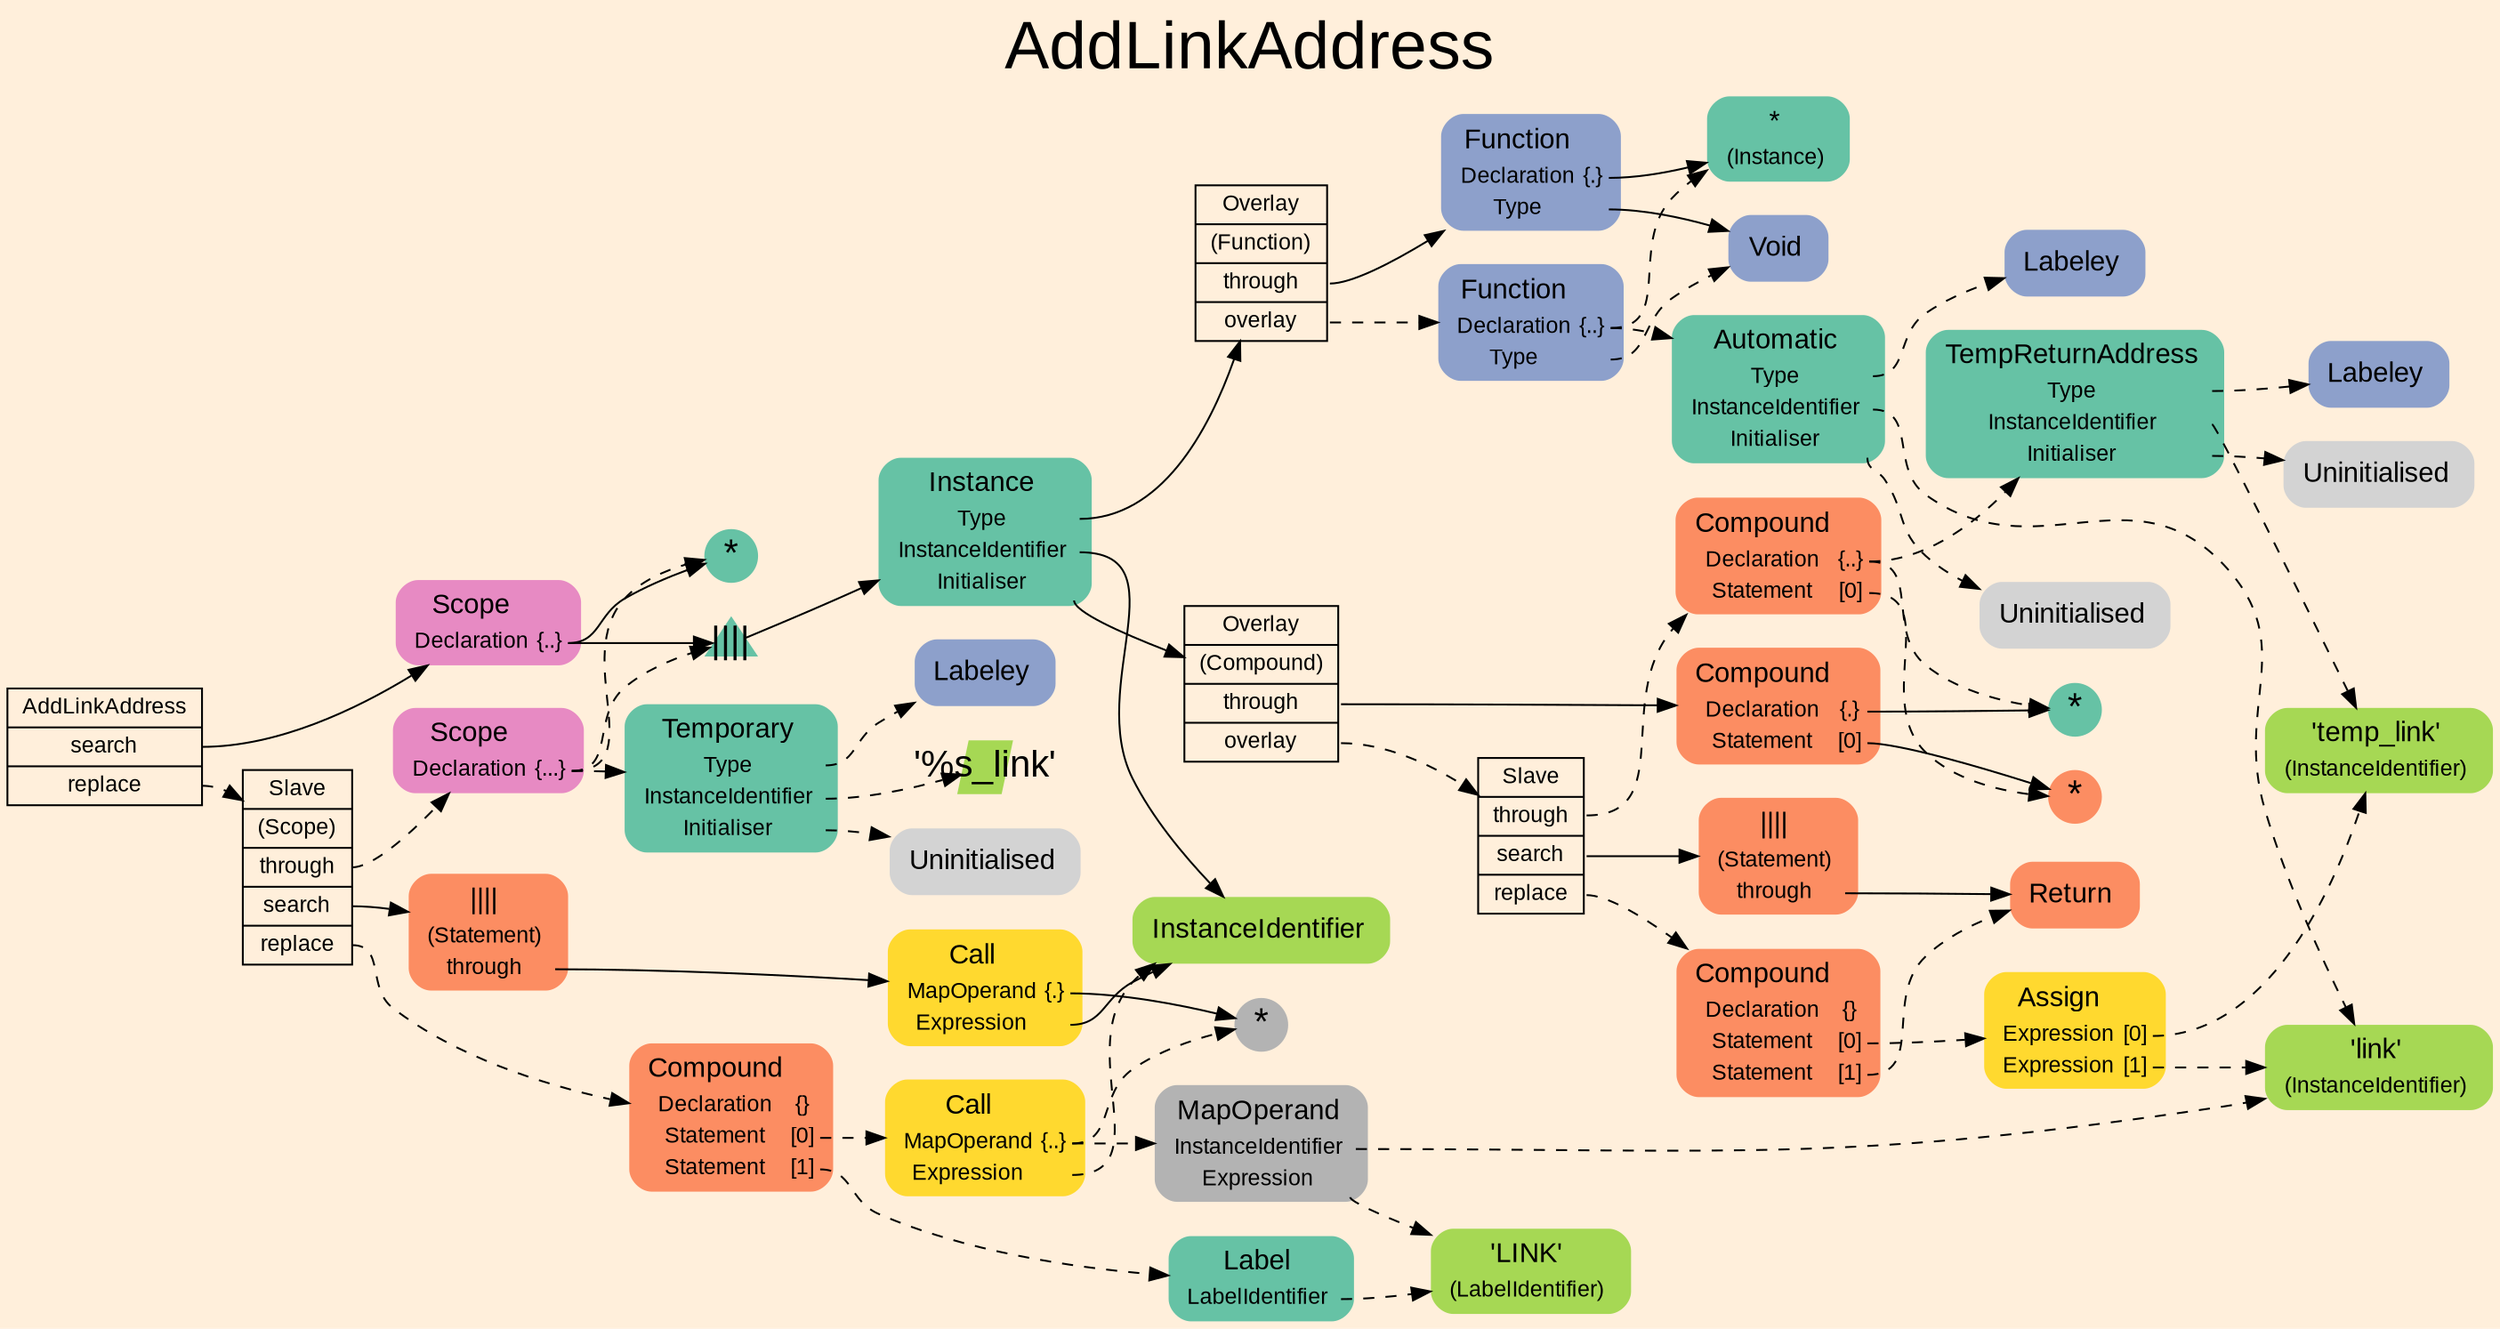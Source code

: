 digraph "AddLinkAddress" {
label = "AddLinkAddress"
labelloc = t
fontsize = "36"
graph [
    rankdir = "LR"
    ranksep = 0.3
    bgcolor = antiquewhite1
    color = black
    fontcolor = black
    fontname = "Arial"
];
node [
    fontname = "Arial"
];
edge [
    fontname = "Arial"
];

// -------------------- transformation figure --------------------
"CR#P27-0" [
    shape = "record"
    fillcolor = antiquewhite1
    label = "<fixed> AddLinkAddress | <port0> search | <port1> replace"
    style = "filled"
    fontsize = "12"
    color = black
    fontcolor = black
];

"#B-2-369" [
    shape = "plaintext"
    fillcolor = "/set28/4"
    label = <<TABLE BORDER="0" CELLBORDER="0" CELLSPACING="0">
     <TR><TD><FONT POINT-SIZE="15.0">Scope</FONT></TD><TD></TD></TR>
     <TR><TD>Declaration</TD><TD PORT="port0">{..}</TD></TR>
    </TABLE>>
    style = "rounded,filled"
    fontsize = "12"
];

"#B-2-381" [
    shape = "triangle"
    fillcolor = "/set28/1"
    label = <||||>
    style = "filled"
    fontsize = "20"
    penwidth = 0.0
    fixedsize = true
    width = 0.4
    height = 0.4
];

"#B-2-382" [
    shape = "plaintext"
    fillcolor = "/set28/1"
    label = <<TABLE BORDER="0" CELLBORDER="0" CELLSPACING="0">
     <TR><TD><FONT POINT-SIZE="15.0">Instance</FONT></TD><TD></TD></TR>
     <TR><TD>Type</TD><TD PORT="port0"></TD></TR>
     <TR><TD>InstanceIdentifier</TD><TD PORT="port1"></TD></TR>
     <TR><TD>Initialiser</TD><TD PORT="port2"></TD></TR>
    </TABLE>>
    style = "rounded,filled"
    fontsize = "12"
];

"#B-2-400" [
    shape = "record"
    fillcolor = antiquewhite1
    label = "<fixed> Overlay | <port0> (Function) | <port1> through | <port2> overlay"
    style = "filled"
    fontsize = "12"
    color = black
    fontcolor = black
];

"#B-2-401" [
    shape = "plaintext"
    fillcolor = "/set28/3"
    label = <<TABLE BORDER="0" CELLBORDER="0" CELLSPACING="0">
     <TR><TD><FONT POINT-SIZE="15.0">Function</FONT></TD><TD></TD></TR>
     <TR><TD>Declaration</TD><TD PORT="port0">{.}</TD></TR>
     <TR><TD>Type</TD><TD PORT="port1"></TD></TR>
    </TABLE>>
    style = "rounded,filled"
    fontsize = "12"
];

"#B-2-421" [
    shape = "plaintext"
    fillcolor = "/set28/1"
    label = <<TABLE BORDER="0" CELLBORDER="0" CELLSPACING="0">
     <TR><TD><FONT POINT-SIZE="15.0">*</FONT></TD><TD></TD></TR>
     <TR><TD>(Instance)</TD><TD PORT="port0"></TD></TR>
    </TABLE>>
    style = "rounded,filled"
    fontsize = "12"
];

"#B-2-420" [
    shape = "plaintext"
    fillcolor = "/set28/3"
    label = <<TABLE BORDER="0" CELLBORDER="0" CELLSPACING="0">
     <TR><TD><FONT POINT-SIZE="15.0">Void</FONT></TD><TD></TD></TR>
    </TABLE>>
    style = "rounded,filled"
    fontsize = "12"
];

"#B-2-402" [
    shape = "plaintext"
    fillcolor = "/set28/3"
    label = <<TABLE BORDER="0" CELLBORDER="0" CELLSPACING="0">
     <TR><TD><FONT POINT-SIZE="15.0">Function</FONT></TD><TD></TD></TR>
     <TR><TD>Declaration</TD><TD PORT="port0">{..}</TD></TR>
     <TR><TD>Type</TD><TD PORT="port1"></TD></TR>
    </TABLE>>
    style = "rounded,filled"
    fontsize = "12"
];

"#B-2-375" [
    shape = "plaintext"
    fillcolor = "/set28/1"
    label = <<TABLE BORDER="0" CELLBORDER="0" CELLSPACING="0">
     <TR><TD><FONT POINT-SIZE="15.0">Automatic</FONT></TD><TD></TD></TR>
     <TR><TD>Type</TD><TD PORT="port0"></TD></TR>
     <TR><TD>InstanceIdentifier</TD><TD PORT="port1"></TD></TR>
     <TR><TD>Initialiser</TD><TD PORT="port2"></TD></TR>
    </TABLE>>
    style = "rounded,filled"
    fontsize = "12"
];

"#B-2-422" [
    shape = "plaintext"
    fillcolor = "/set28/3"
    label = <<TABLE BORDER="0" CELLBORDER="0" CELLSPACING="0">
     <TR><TD><FONT POINT-SIZE="15.0">Labeley</FONT></TD><TD></TD></TR>
    </TABLE>>
    style = "rounded,filled"
    fontsize = "12"
];

"#B-2-376" [
    shape = "plaintext"
    fillcolor = "/set28/5"
    label = <<TABLE BORDER="0" CELLBORDER="0" CELLSPACING="0">
     <TR><TD><FONT POINT-SIZE="15.0">'link'</FONT></TD><TD></TD></TR>
     <TR><TD>(InstanceIdentifier)</TD><TD PORT="port0"></TD></TR>
    </TABLE>>
    style = "rounded,filled"
    fontsize = "12"
];

"#B-2-423" [
    shape = "plaintext"
    label = <<TABLE BORDER="0" CELLBORDER="0" CELLSPACING="0">
     <TR><TD><FONT POINT-SIZE="15.0">Uninitialised</FONT></TD><TD></TD></TR>
    </TABLE>>
    style = "rounded,filled"
    fontsize = "12"
];

"#B-2-404" [
    shape = "plaintext"
    fillcolor = "/set28/5"
    label = <<TABLE BORDER="0" CELLBORDER="0" CELLSPACING="0">
     <TR><TD><FONT POINT-SIZE="15.0">InstanceIdentifier</FONT></TD><TD></TD></TR>
    </TABLE>>
    style = "rounded,filled"
    fontsize = "12"
];

"#B-2-383" [
    shape = "record"
    fillcolor = antiquewhite1
    label = "<fixed> Overlay | <port0> (Compound) | <port1> through | <port2> overlay"
    style = "filled"
    fontsize = "12"
    color = black
    fontcolor = black
];

"#B-2-384" [
    shape = "plaintext"
    fillcolor = "/set28/2"
    label = <<TABLE BORDER="0" CELLBORDER="0" CELLSPACING="0">
     <TR><TD><FONT POINT-SIZE="15.0">Compound</FONT></TD><TD></TD></TR>
     <TR><TD>Declaration</TD><TD PORT="port0">{.}</TD></TR>
     <TR><TD>Statement</TD><TD PORT="port1">[0]</TD></TR>
    </TABLE>>
    style = "rounded,filled"
    fontsize = "12"
];

"#B-2-386" [
    shape = "circle"
    fillcolor = "/set28/1"
    label = <*>
    style = "filled"
    fontsize = "20"
    penwidth = 0.0
    fixedsize = true
    width = 0.4
    height = 0.4
];

"#B-2-387" [
    shape = "circle"
    fillcolor = "/set28/2"
    label = <*>
    style = "filled"
    fontsize = "20"
    penwidth = 0.0
    fixedsize = true
    width = 0.4
    height = 0.4
];

"#B-2-417" [
    shape = "record"
    fillcolor = antiquewhite1
    label = "<fixed> Slave | <port0> through | <port1> search | <port2> replace"
    style = "filled"
    fontsize = "12"
    color = black
    fontcolor = black
];

"#B-2-385" [
    shape = "plaintext"
    fillcolor = "/set28/2"
    label = <<TABLE BORDER="0" CELLBORDER="0" CELLSPACING="0">
     <TR><TD><FONT POINT-SIZE="15.0">Compound</FONT></TD><TD></TD></TR>
     <TR><TD>Declaration</TD><TD PORT="port0">{..}</TD></TR>
     <TR><TD>Statement</TD><TD PORT="port1">[0]</TD></TR>
    </TABLE>>
    style = "rounded,filled"
    fontsize = "12"
];

"#B-2-377" [
    shape = "plaintext"
    fillcolor = "/set28/1"
    label = <<TABLE BORDER="0" CELLBORDER="0" CELLSPACING="0">
     <TR><TD><FONT POINT-SIZE="15.0">TempReturnAddress</FONT></TD><TD></TD></TR>
     <TR><TD>Type</TD><TD PORT="port0"></TD></TR>
     <TR><TD>InstanceIdentifier</TD><TD PORT="port1"></TD></TR>
     <TR><TD>Initialiser</TD><TD PORT="port2"></TD></TR>
    </TABLE>>
    style = "rounded,filled"
    fontsize = "12"
];

"#B-2-424" [
    shape = "plaintext"
    fillcolor = "/set28/3"
    label = <<TABLE BORDER="0" CELLBORDER="0" CELLSPACING="0">
     <TR><TD><FONT POINT-SIZE="15.0">Labeley</FONT></TD><TD></TD></TR>
    </TABLE>>
    style = "rounded,filled"
    fontsize = "12"
];

"#B-2-378" [
    shape = "plaintext"
    fillcolor = "/set28/5"
    label = <<TABLE BORDER="0" CELLBORDER="0" CELLSPACING="0">
     <TR><TD><FONT POINT-SIZE="15.0">'temp_link'</FONT></TD><TD></TD></TR>
     <TR><TD>(InstanceIdentifier)</TD><TD PORT="port0"></TD></TR>
    </TABLE>>
    style = "rounded,filled"
    fontsize = "12"
];

"#B-2-425" [
    shape = "plaintext"
    label = <<TABLE BORDER="0" CELLBORDER="0" CELLSPACING="0">
     <TR><TD><FONT POINT-SIZE="15.0">Uninitialised</FONT></TD><TD></TD></TR>
    </TABLE>>
    style = "rounded,filled"
    fontsize = "12"
];

"#B-2-415" [
    shape = "plaintext"
    fillcolor = "/set28/2"
    label = <<TABLE BORDER="0" CELLBORDER="0" CELLSPACING="0">
     <TR><TD><FONT POINT-SIZE="15.0">||||</FONT></TD><TD></TD></TR>
     <TR><TD>(Statement)</TD><TD PORT="port0"></TD></TR>
     <TR><TD>through</TD><TD PORT="port1"></TD></TR>
    </TABLE>>
    style = "rounded,filled"
    fontsize = "12"
];

"#B-2-405" [
    shape = "plaintext"
    fillcolor = "/set28/2"
    label = <<TABLE BORDER="0" CELLBORDER="0" CELLSPACING="0">
     <TR><TD><FONT POINT-SIZE="15.0">Return</FONT></TD><TD></TD></TR>
    </TABLE>>
    style = "rounded,filled"
    fontsize = "12"
];

"#B-2-406" [
    shape = "plaintext"
    fillcolor = "/set28/2"
    label = <<TABLE BORDER="0" CELLBORDER="0" CELLSPACING="0">
     <TR><TD><FONT POINT-SIZE="15.0">Compound</FONT></TD><TD></TD></TR>
     <TR><TD>Declaration</TD><TD PORT="port0">{}</TD></TR>
     <TR><TD>Statement</TD><TD PORT="port1">[0]</TD></TR>
     <TR><TD>Statement</TD><TD PORT="port2">[1]</TD></TR>
    </TABLE>>
    style = "rounded,filled"
    fontsize = "12"
];

"#B-2-408" [
    shape = "plaintext"
    fillcolor = "/set28/6"
    label = <<TABLE BORDER="0" CELLBORDER="0" CELLSPACING="0">
     <TR><TD><FONT POINT-SIZE="15.0">Assign</FONT></TD><TD></TD></TR>
     <TR><TD>Expression</TD><TD PORT="port0">[0]</TD></TR>
     <TR><TD>Expression</TD><TD PORT="port1">[1]</TD></TR>
    </TABLE>>
    style = "rounded,filled"
    fontsize = "12"
];

"#B-2-371" [
    shape = "circle"
    fillcolor = "/set28/1"
    label = <*>
    style = "filled"
    fontsize = "20"
    penwidth = 0.0
    fixedsize = true
    width = 0.4
    height = 0.4
];

"#B-2-419" [
    shape = "record"
    fillcolor = antiquewhite1
    label = "<fixed> Slave | <port0> (Scope) | <port1> through | <port2> search | <port3> replace"
    style = "filled"
    fontsize = "12"
    color = black
    fontcolor = black
];

"#B-2-370" [
    shape = "plaintext"
    fillcolor = "/set28/4"
    label = <<TABLE BORDER="0" CELLBORDER="0" CELLSPACING="0">
     <TR><TD><FONT POINT-SIZE="15.0">Scope</FONT></TD><TD></TD></TR>
     <TR><TD>Declaration</TD><TD PORT="port0">{...}</TD></TR>
    </TABLE>>
    style = "rounded,filled"
    fontsize = "12"
];

"#B-2-373" [
    shape = "plaintext"
    fillcolor = "/set28/1"
    label = <<TABLE BORDER="0" CELLBORDER="0" CELLSPACING="0">
     <TR><TD><FONT POINT-SIZE="15.0">Temporary</FONT></TD><TD></TD></TR>
     <TR><TD>Type</TD><TD PORT="port0"></TD></TR>
     <TR><TD>InstanceIdentifier</TD><TD PORT="port1"></TD></TR>
     <TR><TD>Initialiser</TD><TD PORT="port2"></TD></TR>
    </TABLE>>
    style = "rounded,filled"
    fontsize = "12"
];

"#B-2-426" [
    shape = "plaintext"
    fillcolor = "/set28/3"
    label = <<TABLE BORDER="0" CELLBORDER="0" CELLSPACING="0">
     <TR><TD><FONT POINT-SIZE="15.0">Labeley</FONT></TD><TD></TD></TR>
    </TABLE>>
    style = "rounded,filled"
    fontsize = "12"
];

"#B-2-374" [
    shape = "parallelogram"
    fillcolor = "/set28/5"
    label = <'%s_link'>
    style = "filled"
    fontsize = "20"
    penwidth = 0.0
    fixedsize = true
    width = 0.4
    height = 0.4
];

"#B-2-427" [
    shape = "plaintext"
    label = <<TABLE BORDER="0" CELLBORDER="0" CELLSPACING="0">
     <TR><TD><FONT POINT-SIZE="15.0">Uninitialised</FONT></TD><TD></TD></TR>
    </TABLE>>
    style = "rounded,filled"
    fontsize = "12"
];

"#B-2-414" [
    shape = "plaintext"
    fillcolor = "/set28/2"
    label = <<TABLE BORDER="0" CELLBORDER="0" CELLSPACING="0">
     <TR><TD><FONT POINT-SIZE="15.0">||||</FONT></TD><TD></TD></TR>
     <TR><TD>(Statement)</TD><TD PORT="port0"></TD></TR>
     <TR><TD>through</TD><TD PORT="port1"></TD></TR>
    </TABLE>>
    style = "rounded,filled"
    fontsize = "12"
];

"#B-2-390" [
    shape = "plaintext"
    fillcolor = "/set28/6"
    label = <<TABLE BORDER="0" CELLBORDER="0" CELLSPACING="0">
     <TR><TD><FONT POINT-SIZE="15.0">Call</FONT></TD><TD></TD></TR>
     <TR><TD>MapOperand</TD><TD PORT="port0">{.}</TD></TR>
     <TR><TD>Expression</TD><TD PORT="port1"></TD></TR>
    </TABLE>>
    style = "rounded,filled"
    fontsize = "12"
];

"#B-2-418" [
    shape = "circle"
    fillcolor = "/set28/8"
    label = <*>
    style = "filled"
    fontsize = "20"
    penwidth = 0.0
    fixedsize = true
    width = 0.4
    height = 0.4
];

"#B-2-392" [
    shape = "plaintext"
    fillcolor = "/set28/2"
    label = <<TABLE BORDER="0" CELLBORDER="0" CELLSPACING="0">
     <TR><TD><FONT POINT-SIZE="15.0">Compound</FONT></TD><TD></TD></TR>
     <TR><TD>Declaration</TD><TD PORT="port0">{}</TD></TR>
     <TR><TD>Statement</TD><TD PORT="port1">[0]</TD></TR>
     <TR><TD>Statement</TD><TD PORT="port2">[1]</TD></TR>
    </TABLE>>
    style = "rounded,filled"
    fontsize = "12"
];

"#B-2-391" [
    shape = "plaintext"
    fillcolor = "/set28/6"
    label = <<TABLE BORDER="0" CELLBORDER="0" CELLSPACING="0">
     <TR><TD><FONT POINT-SIZE="15.0">Call</FONT></TD><TD></TD></TR>
     <TR><TD>MapOperand</TD><TD PORT="port0">{..}</TD></TR>
     <TR><TD>Expression</TD><TD PORT="port1"></TD></TR>
    </TABLE>>
    style = "rounded,filled"
    fontsize = "12"
];

"#B-2-416" [
    shape = "plaintext"
    fillcolor = "/set28/8"
    label = <<TABLE BORDER="0" CELLBORDER="0" CELLSPACING="0">
     <TR><TD><FONT POINT-SIZE="15.0">MapOperand</FONT></TD><TD></TD></TR>
     <TR><TD>InstanceIdentifier</TD><TD PORT="port0"></TD></TR>
     <TR><TD>Expression</TD><TD PORT="port1"></TD></TR>
    </TABLE>>
    style = "rounded,filled"
    fontsize = "12"
];

"#B-2-395" [
    shape = "plaintext"
    fillcolor = "/set28/5"
    label = <<TABLE BORDER="0" CELLBORDER="0" CELLSPACING="0">
     <TR><TD><FONT POINT-SIZE="15.0">'LINK'</FONT></TD><TD></TD></TR>
     <TR><TD>(LabelIdentifier)</TD><TD PORT="port0"></TD></TR>
    </TABLE>>
    style = "rounded,filled"
    fontsize = "12"
];

"#B-2-394" [
    shape = "plaintext"
    fillcolor = "/set28/1"
    label = <<TABLE BORDER="0" CELLBORDER="0" CELLSPACING="0">
     <TR><TD><FONT POINT-SIZE="15.0">Label</FONT></TD><TD></TD></TR>
     <TR><TD>LabelIdentifier</TD><TD PORT="port0"></TD></TR>
    </TABLE>>
    style = "rounded,filled"
    fontsize = "12"
];


// -------------------- links --------------------
// links for block CR#P27-0
"CR#P27-0":port0 -> "#B-2-369" [
    color = black
    fontcolor = black
];

"CR#P27-0":port1 -> "#B-2-419" [
    style="dashed"
    color = black
    fontcolor = black
];

// links for block #B-2-369
"#B-2-369":port0 -> "#B-2-381" [
    color = black
    fontcolor = black
];

"#B-2-369":port0 -> "#B-2-371" [
    color = black
    fontcolor = black
];

// links for block #B-2-381
"#B-2-381" -> "#B-2-382" [
    color = black
    fontcolor = black
];

// links for block #B-2-382
"#B-2-382":port0 -> "#B-2-400" [
    color = black
    fontcolor = black
];

"#B-2-382":port1 -> "#B-2-404" [
    color = black
    fontcolor = black
];

"#B-2-382":port2 -> "#B-2-383" [
    color = black
    fontcolor = black
];

// links for block #B-2-400
"#B-2-400":port1 -> "#B-2-401" [
    color = black
    fontcolor = black
];

"#B-2-400":port2 -> "#B-2-402" [
    style="dashed"
    color = black
    fontcolor = black
];

// links for block #B-2-401
"#B-2-401":port0 -> "#B-2-421" [
    color = black
    fontcolor = black
];

"#B-2-401":port1 -> "#B-2-420" [
    color = black
    fontcolor = black
];

// links for block #B-2-421
// links for block #B-2-420
// links for block #B-2-402
"#B-2-402":port0 -> "#B-2-421" [
    style="dashed"
    color = black
    fontcolor = black
];

"#B-2-402":port0 -> "#B-2-375" [
    style="dashed"
    color = black
    fontcolor = black
];

"#B-2-402":port1 -> "#B-2-420" [
    style="dashed"
    color = black
    fontcolor = black
];

// links for block #B-2-375
"#B-2-375":port0 -> "#B-2-422" [
    style="dashed"
    color = black
    fontcolor = black
];

"#B-2-375":port1 -> "#B-2-376" [
    style="dashed"
    color = black
    fontcolor = black
];

"#B-2-375":port2 -> "#B-2-423" [
    style="dashed"
    color = black
    fontcolor = black
];

// links for block #B-2-422
// links for block #B-2-376
// links for block #B-2-423
// links for block #B-2-404
// links for block #B-2-383
"#B-2-383":port1 -> "#B-2-384" [
    color = black
    fontcolor = black
];

"#B-2-383":port2 -> "#B-2-417" [
    style="dashed"
    color = black
    fontcolor = black
];

// links for block #B-2-384
"#B-2-384":port0 -> "#B-2-386" [
    color = black
    fontcolor = black
];

"#B-2-384":port1 -> "#B-2-387" [
    color = black
    fontcolor = black
];

// links for block #B-2-386
// links for block #B-2-387
// links for block #B-2-417
"#B-2-417":port0 -> "#B-2-385" [
    style="dashed"
    color = black
    fontcolor = black
];

"#B-2-417":port1 -> "#B-2-415" [
    color = black
    fontcolor = black
];

"#B-2-417":port2 -> "#B-2-406" [
    style="dashed"
    color = black
    fontcolor = black
];

// links for block #B-2-385
"#B-2-385":port0 -> "#B-2-386" [
    style="dashed"
    color = black
    fontcolor = black
];

"#B-2-385":port0 -> "#B-2-377" [
    style="dashed"
    color = black
    fontcolor = black
];

"#B-2-385":port1 -> "#B-2-387" [
    style="dashed"
    color = black
    fontcolor = black
];

// links for block #B-2-377
"#B-2-377":port0 -> "#B-2-424" [
    style="dashed"
    color = black
    fontcolor = black
];

"#B-2-377":port1 -> "#B-2-378" [
    style="dashed"
    color = black
    fontcolor = black
];

"#B-2-377":port2 -> "#B-2-425" [
    style="dashed"
    color = black
    fontcolor = black
];

// links for block #B-2-424
// links for block #B-2-378
// links for block #B-2-425
// links for block #B-2-415
"#B-2-415":port1 -> "#B-2-405" [
    color = black
    fontcolor = black
];

// links for block #B-2-405
// links for block #B-2-406
"#B-2-406":port1 -> "#B-2-408" [
    style="dashed"
    color = black
    fontcolor = black
];

"#B-2-406":port2 -> "#B-2-405" [
    style="dashed"
    color = black
    fontcolor = black
];

// links for block #B-2-408
"#B-2-408":port0 -> "#B-2-378" [
    style="dashed"
    color = black
    fontcolor = black
];

"#B-2-408":port1 -> "#B-2-376" [
    style="dashed"
    color = black
    fontcolor = black
];

// links for block #B-2-371
// links for block #B-2-419
"#B-2-419":port1 -> "#B-2-370" [
    style="dashed"
    color = black
    fontcolor = black
];

"#B-2-419":port2 -> "#B-2-414" [
    color = black
    fontcolor = black
];

"#B-2-419":port3 -> "#B-2-392" [
    style="dashed"
    color = black
    fontcolor = black
];

// links for block #B-2-370
"#B-2-370":port0 -> "#B-2-381" [
    style="dashed"
    color = black
    fontcolor = black
];

"#B-2-370":port0 -> "#B-2-371" [
    style="dashed"
    color = black
    fontcolor = black
];

"#B-2-370":port0 -> "#B-2-373" [
    style="dashed"
    color = black
    fontcolor = black
];

// links for block #B-2-373
"#B-2-373":port0 -> "#B-2-426" [
    style="dashed"
    color = black
    fontcolor = black
];

"#B-2-373":port1 -> "#B-2-374" [
    style="dashed"
    color = black
    fontcolor = black
];

"#B-2-373":port2 -> "#B-2-427" [
    style="dashed"
    color = black
    fontcolor = black
];

// links for block #B-2-426
// links for block #B-2-374
// links for block #B-2-427
// links for block #B-2-414
"#B-2-414":port1 -> "#B-2-390" [
    color = black
    fontcolor = black
];

// links for block #B-2-390
"#B-2-390":port0 -> "#B-2-418" [
    color = black
    fontcolor = black
];

"#B-2-390":port1 -> "#B-2-404" [
    color = black
    fontcolor = black
];

// links for block #B-2-418
// links for block #B-2-392
"#B-2-392":port1 -> "#B-2-391" [
    style="dashed"
    color = black
    fontcolor = black
];

"#B-2-392":port2 -> "#B-2-394" [
    style="dashed"
    color = black
    fontcolor = black
];

// links for block #B-2-391
"#B-2-391":port0 -> "#B-2-418" [
    style="dashed"
    color = black
    fontcolor = black
];

"#B-2-391":port0 -> "#B-2-416" [
    style="dashed"
    color = black
    fontcolor = black
];

"#B-2-391":port1 -> "#B-2-404" [
    style="dashed"
    color = black
    fontcolor = black
];

// links for block #B-2-416
"#B-2-416":port0 -> "#B-2-376" [
    style="dashed"
    color = black
    fontcolor = black
];

"#B-2-416":port1 -> "#B-2-395" [
    style="dashed"
    color = black
    fontcolor = black
];

// links for block #B-2-395
// links for block #B-2-394
"#B-2-394":port0 -> "#B-2-395" [
    style="dashed"
    color = black
    fontcolor = black
];

}
